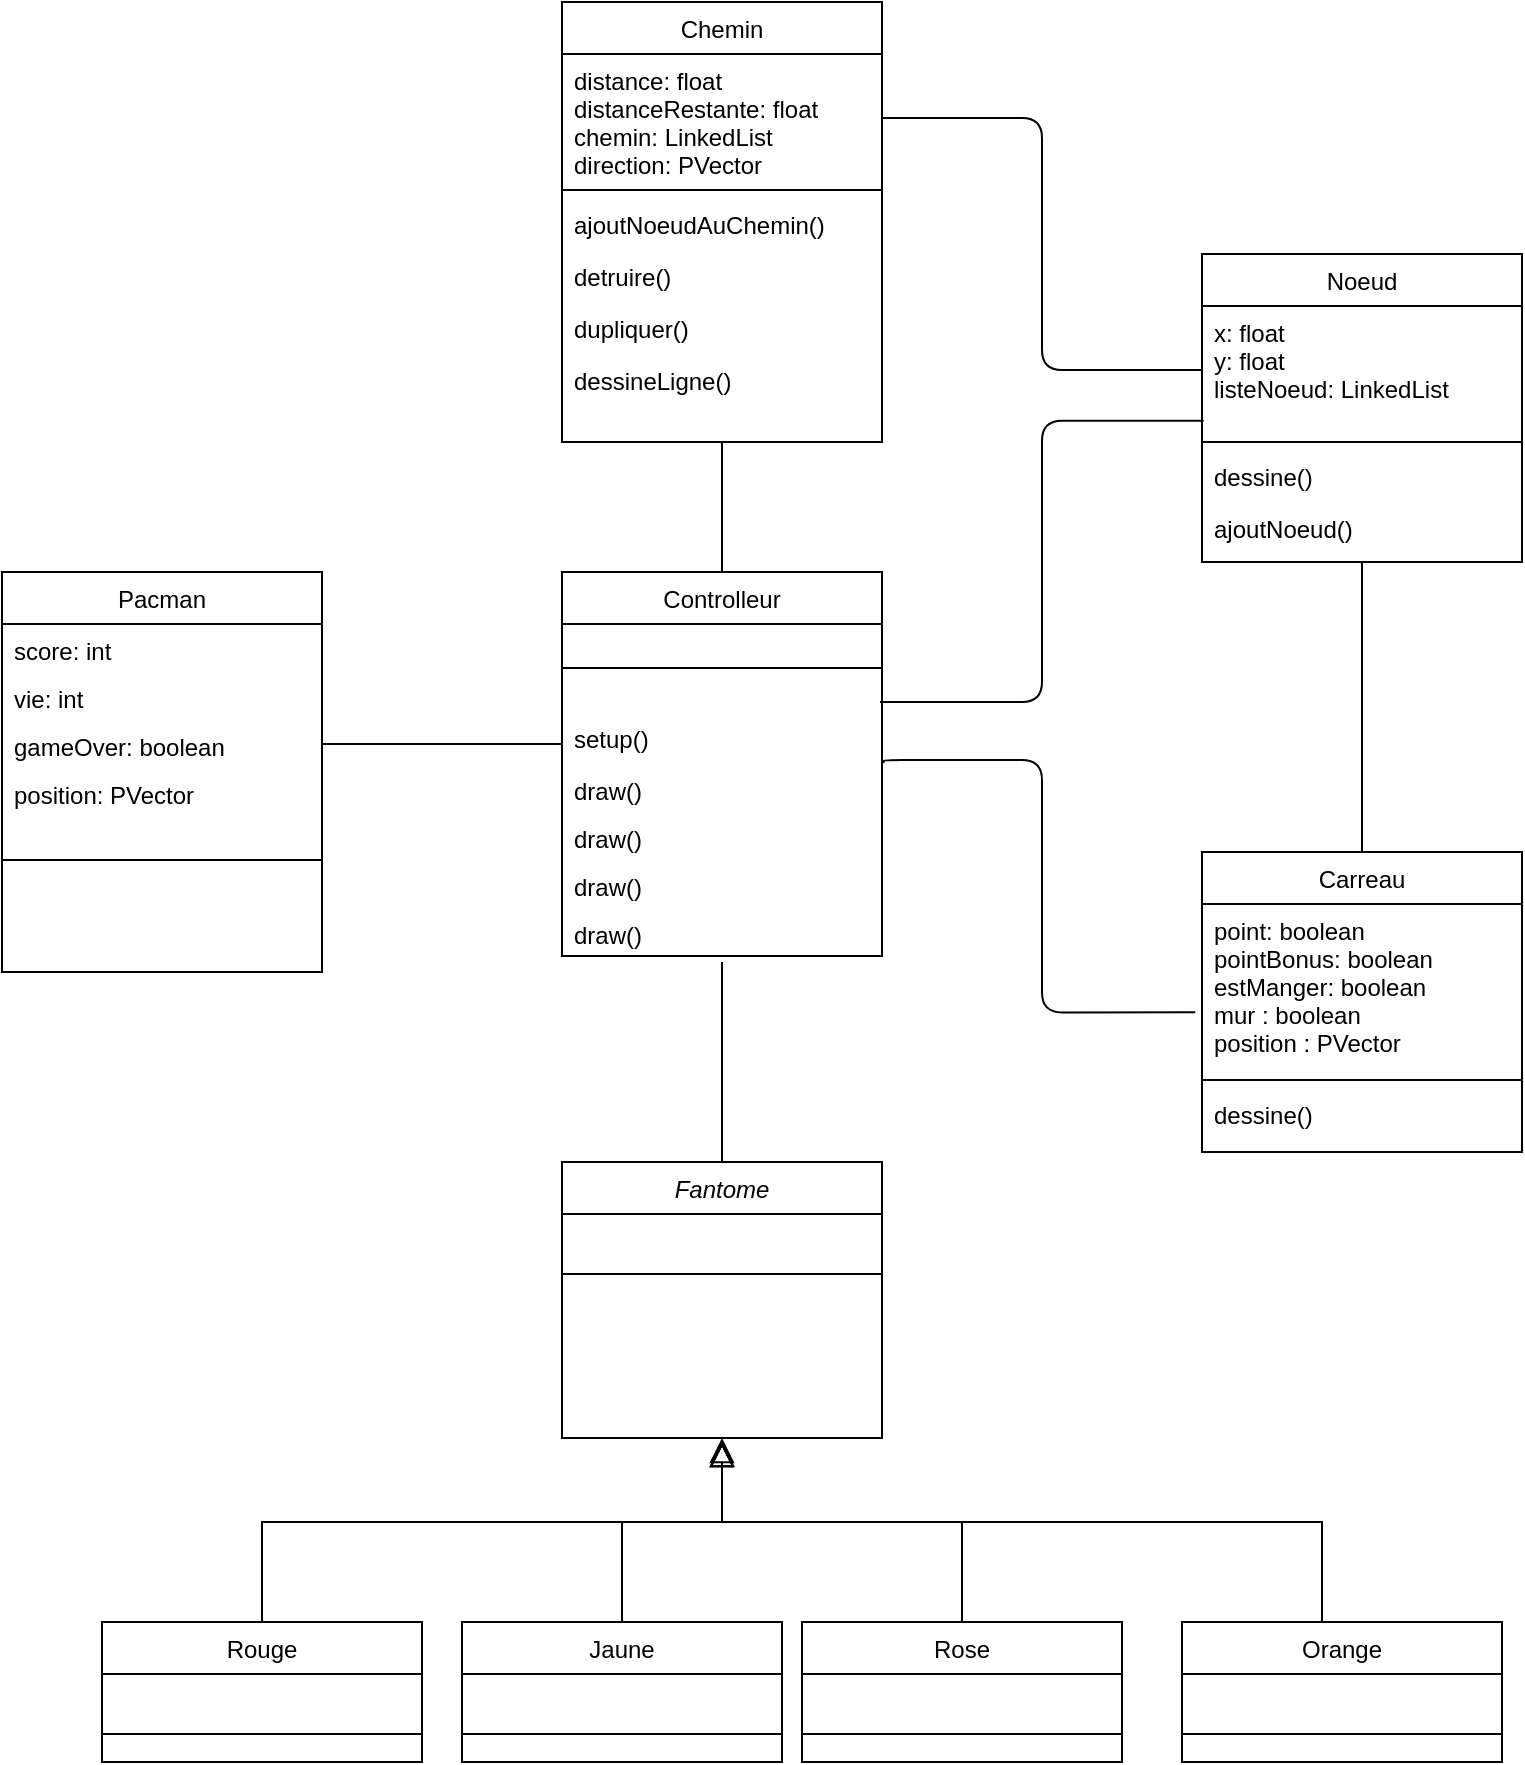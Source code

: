 <mxfile version="13.7.9" type="device"><diagram id="C5RBs43oDa-KdzZeNtuy" name="Page-1"><mxGraphModel dx="1024" dy="592" grid="1" gridSize="10" guides="1" tooltips="1" connect="1" arrows="1" fold="1" page="1" pageScale="1" pageWidth="827" pageHeight="1169" math="0" shadow="0"><root><mxCell id="WIyWlLk6GJQsqaUBKTNV-0"/><mxCell id="WIyWlLk6GJQsqaUBKTNV-1" parent="WIyWlLk6GJQsqaUBKTNV-0"/><mxCell id="8LR7gwNtV9mJ_tDJBSg_-51" value="" style="endArrow=none;html=1;edgeStyle=orthogonalEdgeStyle;strokeColor=#000000;fontColor=none;entryX=-0.021;entryY=0.645;entryDx=0;entryDy=0;exitX=0.999;exitY=-0.039;exitDx=0;exitDy=0;entryPerimeter=0;exitPerimeter=0;" parent="WIyWlLk6GJQsqaUBKTNV-1" source="8LR7gwNtV9mJ_tDJBSg_-85" target="8LR7gwNtV9mJ_tDJBSg_-32" edge="1"><mxGeometry relative="1" as="geometry"><mxPoint x="490" y="390" as="sourcePoint"/><mxPoint x="380" y="290" as="targetPoint"/><Array as="points"><mxPoint x="481" y="390"/><mxPoint x="481" y="389"/><mxPoint x="560" y="389"/><mxPoint x="560" y="515"/></Array></mxGeometry></mxCell><mxCell id="zkfFHV4jXpPFQw0GAbJ--12" value="" style="endArrow=block;endSize=10;endFill=0;shadow=0;strokeWidth=1;rounded=0;edgeStyle=elbowEdgeStyle;elbow=vertical;" parent="WIyWlLk6GJQsqaUBKTNV-1" source="zkfFHV4jXpPFQw0GAbJ--6" target="zkfFHV4jXpPFQw0GAbJ--0" edge="1"><mxGeometry width="160" relative="1" as="geometry"><mxPoint x="300" y="673" as="sourcePoint"/><mxPoint x="300" y="673" as="targetPoint"/><Array as="points"><mxPoint x="400" y="770"/><mxPoint x="450" y="774"/></Array></mxGeometry></mxCell><mxCell id="zkfFHV4jXpPFQw0GAbJ--16" value="" style="endArrow=block;endSize=10;endFill=0;shadow=0;strokeWidth=1;rounded=0;edgeStyle=elbowEdgeStyle;elbow=vertical;exitX=0.5;exitY=0;exitDx=0;exitDy=0;" parent="WIyWlLk6GJQsqaUBKTNV-1" source="zkfFHV4jXpPFQw0GAbJ--13" edge="1"><mxGeometry width="160" relative="1" as="geometry"><mxPoint x="310" y="843" as="sourcePoint"/><mxPoint x="400" y="730" as="targetPoint"/><Array as="points"><mxPoint x="370" y="770"/><mxPoint x="390" y="780"/><mxPoint x="400" y="790"/></Array></mxGeometry></mxCell><mxCell id="8LR7gwNtV9mJ_tDJBSg_-4" value="" style="endArrow=block;endSize=10;endFill=0;shadow=0;strokeWidth=1;rounded=0;edgeStyle=elbowEdgeStyle;elbow=vertical;exitX=0.5;exitY=0;exitDx=0;exitDy=0;" parent="WIyWlLk6GJQsqaUBKTNV-1" edge="1"><mxGeometry width="160" relative="1" as="geometry"><mxPoint x="700" y="820" as="sourcePoint"/><mxPoint x="400" y="730" as="targetPoint"/><Array as="points"><mxPoint x="520" y="770"/><mxPoint x="450" y="760"/><mxPoint x="460" y="770"/></Array></mxGeometry></mxCell><mxCell id="8LR7gwNtV9mJ_tDJBSg_-8" value="" style="endArrow=block;endSize=10;endFill=0;shadow=0;strokeWidth=1;rounded=0;edgeStyle=elbowEdgeStyle;elbow=vertical;exitX=0.5;exitY=0;exitDx=0;exitDy=0;" parent="WIyWlLk6GJQsqaUBKTNV-1" source="8LR7gwNtV9mJ_tDJBSg_-5" edge="1"><mxGeometry width="160" relative="1" as="geometry"><mxPoint x="360" y="830" as="sourcePoint"/><mxPoint x="400" y="730" as="targetPoint"/><Array as="points"><mxPoint x="460" y="770"/><mxPoint x="400" y="790"/><mxPoint x="410" y="800"/></Array></mxGeometry></mxCell><mxCell id="8LR7gwNtV9mJ_tDJBSg_-36" value="Chemin&#10;" style="swimlane;fontStyle=0;align=center;verticalAlign=top;childLayout=stackLayout;horizontal=1;startSize=26;horizontalStack=0;resizeParent=1;resizeLast=0;collapsible=1;marginBottom=0;rounded=0;shadow=0;strokeWidth=1;" parent="WIyWlLk6GJQsqaUBKTNV-1" vertex="1"><mxGeometry x="320" y="10" width="160" height="220" as="geometry"><mxRectangle x="550" y="140" width="160" height="26" as="alternateBounds"/></mxGeometry></mxCell><mxCell id="8LR7gwNtV9mJ_tDJBSg_-37" value="distance: float&#10;distanceRestante: float&#10;chemin: LinkedList&#10;direction: PVector" style="text;align=left;verticalAlign=top;spacingLeft=4;spacingRight=4;overflow=hidden;rotatable=0;points=[[0,0.5],[1,0.5]];portConstraint=eastwest;rounded=0;shadow=0;html=0;" parent="8LR7gwNtV9mJ_tDJBSg_-36" vertex="1"><mxGeometry y="26" width="160" height="64" as="geometry"/></mxCell><mxCell id="8LR7gwNtV9mJ_tDJBSg_-38" value="" style="line;html=1;strokeWidth=1;align=left;verticalAlign=middle;spacingTop=-1;spacingLeft=3;spacingRight=3;rotatable=0;labelPosition=right;points=[];portConstraint=eastwest;" parent="8LR7gwNtV9mJ_tDJBSg_-36" vertex="1"><mxGeometry y="90" width="160" height="8" as="geometry"/></mxCell><mxCell id="8LR7gwNtV9mJ_tDJBSg_-39" value="ajoutNoeudAuChemin()" style="text;align=left;verticalAlign=top;spacingLeft=4;spacingRight=4;overflow=hidden;rotatable=0;points=[[0,0.5],[1,0.5]];portConstraint=eastwest;" parent="8LR7gwNtV9mJ_tDJBSg_-36" vertex="1"><mxGeometry y="98" width="160" height="26" as="geometry"/></mxCell><mxCell id="8LR7gwNtV9mJ_tDJBSg_-40" value="detruire()" style="text;align=left;verticalAlign=top;spacingLeft=4;spacingRight=4;overflow=hidden;rotatable=0;points=[[0,0.5],[1,0.5]];portConstraint=eastwest;" parent="8LR7gwNtV9mJ_tDJBSg_-36" vertex="1"><mxGeometry y="124" width="160" height="26" as="geometry"/></mxCell><mxCell id="8LR7gwNtV9mJ_tDJBSg_-41" value="dupliquer()" style="text;align=left;verticalAlign=top;spacingLeft=4;spacingRight=4;overflow=hidden;rotatable=0;points=[[0,0.5],[1,0.5]];portConstraint=eastwest;" parent="8LR7gwNtV9mJ_tDJBSg_-36" vertex="1"><mxGeometry y="150" width="160" height="26" as="geometry"/></mxCell><mxCell id="8LR7gwNtV9mJ_tDJBSg_-42" value="dessineLigne()" style="text;align=left;verticalAlign=top;spacingLeft=4;spacingRight=4;overflow=hidden;rotatable=0;points=[[0,0.5],[1,0.5]];portConstraint=eastwest;" parent="8LR7gwNtV9mJ_tDJBSg_-36" vertex="1"><mxGeometry y="176" width="160" height="26" as="geometry"/></mxCell><mxCell id="8LR7gwNtV9mJ_tDJBSg_-26" value="Noeud&#10;" style="swimlane;fontStyle=0;align=center;verticalAlign=top;childLayout=stackLayout;horizontal=1;startSize=26;horizontalStack=0;resizeParent=1;resizeLast=0;collapsible=1;marginBottom=0;rounded=0;shadow=0;strokeWidth=1;" parent="WIyWlLk6GJQsqaUBKTNV-1" vertex="1"><mxGeometry x="640" y="136" width="160" height="154" as="geometry"><mxRectangle x="550" y="140" width="160" height="26" as="alternateBounds"/></mxGeometry></mxCell><mxCell id="8LR7gwNtV9mJ_tDJBSg_-27" value="x: float&#10;y: float&#10;listeNoeud: LinkedList" style="text;align=left;verticalAlign=top;spacingLeft=4;spacingRight=4;overflow=hidden;rotatable=0;points=[[0,0.5],[1,0.5]];portConstraint=eastwest;rounded=0;shadow=0;html=0;" parent="8LR7gwNtV9mJ_tDJBSg_-26" vertex="1"><mxGeometry y="26" width="160" height="64" as="geometry"/></mxCell><mxCell id="8LR7gwNtV9mJ_tDJBSg_-28" value="" style="line;html=1;strokeWidth=1;align=left;verticalAlign=middle;spacingTop=-1;spacingLeft=3;spacingRight=3;rotatable=0;labelPosition=right;points=[];portConstraint=eastwest;" parent="8LR7gwNtV9mJ_tDJBSg_-26" vertex="1"><mxGeometry y="90" width="160" height="8" as="geometry"/></mxCell><mxCell id="8LR7gwNtV9mJ_tDJBSg_-29" value="dessine()&#10;" style="text;align=left;verticalAlign=top;spacingLeft=4;spacingRight=4;overflow=hidden;rotatable=0;points=[[0,0.5],[1,0.5]];portConstraint=eastwest;" parent="8LR7gwNtV9mJ_tDJBSg_-26" vertex="1"><mxGeometry y="98" width="160" height="26" as="geometry"/></mxCell><mxCell id="8LR7gwNtV9mJ_tDJBSg_-30" value="ajoutNoeud()&#10;" style="text;align=left;verticalAlign=top;spacingLeft=4;spacingRight=4;overflow=hidden;rotatable=0;points=[[0,0.5],[1,0.5]];portConstraint=eastwest;" parent="8LR7gwNtV9mJ_tDJBSg_-26" vertex="1"><mxGeometry y="124" width="160" height="26" as="geometry"/></mxCell><mxCell id="8LR7gwNtV9mJ_tDJBSg_-55" value="" style="endArrow=none;html=1;edgeStyle=orthogonalEdgeStyle;strokeColor=#000000;fontColor=none;entryX=0.005;entryY=0.897;entryDx=0;entryDy=0;entryPerimeter=0;" parent="WIyWlLk6GJQsqaUBKTNV-1" target="8LR7gwNtV9mJ_tDJBSg_-27" edge="1"><mxGeometry relative="1" as="geometry"><mxPoint x="479" y="360" as="sourcePoint"/><mxPoint x="640" y="360" as="targetPoint"/><Array as="points"><mxPoint x="560" y="360"/><mxPoint x="560" y="219"/></Array></mxGeometry></mxCell><mxCell id="8LR7gwNtV9mJ_tDJBSg_-58" value="" style="endArrow=none;html=1;edgeStyle=orthogonalEdgeStyle;strokeColor=#000000;fontColor=none;exitX=0.5;exitY=1;exitDx=0;exitDy=0;entryX=0.5;entryY=0;entryDx=0;entryDy=0;" parent="WIyWlLk6GJQsqaUBKTNV-1" target="zkfFHV4jXpPFQw0GAbJ--0" edge="1"><mxGeometry relative="1" as="geometry"><mxPoint x="400" y="597" as="sourcePoint"/><mxPoint x="360" y="640" as="targetPoint"/></mxGeometry></mxCell><mxCell id="8LR7gwNtV9mJ_tDJBSg_-61" value="" style="endArrow=none;html=1;edgeStyle=orthogonalEdgeStyle;strokeColor=#000000;fontColor=none;entryX=0;entryY=0.5;entryDx=0;entryDy=0;" parent="WIyWlLk6GJQsqaUBKTNV-1" source="8LR7gwNtV9mJ_tDJBSg_-37" target="8LR7gwNtV9mJ_tDJBSg_-27" edge="1"><mxGeometry relative="1" as="geometry"><mxPoint x="560" y="130" as="sourcePoint"/><mxPoint x="720" y="130" as="targetPoint"/></mxGeometry></mxCell><mxCell id="8LR7gwNtV9mJ_tDJBSg_-66" value="" style="endArrow=none;html=1;edgeStyle=orthogonalEdgeStyle;strokeColor=#000000;fontColor=none;exitX=0.5;exitY=1;exitDx=0;exitDy=0;entryX=0.5;entryY=0;entryDx=0;entryDy=0;" parent="WIyWlLk6GJQsqaUBKTNV-1" source="8LR7gwNtV9mJ_tDJBSg_-36" target="8LR7gwNtV9mJ_tDJBSg_-18" edge="1"><mxGeometry relative="1" as="geometry"><mxPoint x="290" y="280" as="sourcePoint"/><mxPoint x="400" y="270" as="targetPoint"/></mxGeometry></mxCell><mxCell id="8LR7gwNtV9mJ_tDJBSg_-31" value="Carreau&#10;" style="swimlane;fontStyle=0;align=center;verticalAlign=top;childLayout=stackLayout;horizontal=1;startSize=26;horizontalStack=0;resizeParent=1;resizeLast=0;collapsible=1;marginBottom=0;rounded=0;shadow=0;strokeWidth=1;" parent="WIyWlLk6GJQsqaUBKTNV-1" vertex="1"><mxGeometry x="640" y="435" width="160" height="150" as="geometry"><mxRectangle x="550" y="140" width="160" height="26" as="alternateBounds"/></mxGeometry></mxCell><mxCell id="8LR7gwNtV9mJ_tDJBSg_-32" value="point: boolean&#10;pointBonus: boolean&#10;estManger: boolean&#10;mur : boolean&#10;position : PVector" style="text;align=left;verticalAlign=top;spacingLeft=4;spacingRight=4;overflow=hidden;rotatable=0;points=[[0,0.5],[1,0.5]];portConstraint=eastwest;rounded=0;shadow=0;html=0;" parent="8LR7gwNtV9mJ_tDJBSg_-31" vertex="1"><mxGeometry y="26" width="160" height="84" as="geometry"/></mxCell><mxCell id="8LR7gwNtV9mJ_tDJBSg_-33" value="" style="line;html=1;strokeWidth=1;align=left;verticalAlign=middle;spacingTop=-1;spacingLeft=3;spacingRight=3;rotatable=0;labelPosition=right;points=[];portConstraint=eastwest;" parent="8LR7gwNtV9mJ_tDJBSg_-31" vertex="1"><mxGeometry y="110" width="160" height="8" as="geometry"/></mxCell><mxCell id="8LR7gwNtV9mJ_tDJBSg_-34" value="dessine()&#10;" style="text;align=left;verticalAlign=top;spacingLeft=4;spacingRight=4;overflow=hidden;rotatable=0;points=[[0,0.5],[1,0.5]];portConstraint=eastwest;" parent="8LR7gwNtV9mJ_tDJBSg_-31" vertex="1"><mxGeometry y="118" width="160" height="26" as="geometry"/></mxCell><mxCell id="8LR7gwNtV9mJ_tDJBSg_-70" value="" style="endArrow=none;html=1;edgeStyle=orthogonalEdgeStyle;strokeColor=#000000;fontColor=none;entryX=0.5;entryY=0;entryDx=0;entryDy=0;exitX=0.5;exitY=1;exitDx=0;exitDy=0;" parent="WIyWlLk6GJQsqaUBKTNV-1" source="8LR7gwNtV9mJ_tDJBSg_-26" target="8LR7gwNtV9mJ_tDJBSg_-31" edge="1"><mxGeometry relative="1" as="geometry"><mxPoint x="380" y="310" as="sourcePoint"/><mxPoint x="540" y="310" as="targetPoint"/></mxGeometry></mxCell><mxCell id="8LR7gwNtV9mJ_tDJBSg_-18" value="Controlleur&#10;" style="swimlane;fontStyle=0;align=center;verticalAlign=top;childLayout=stackLayout;horizontal=1;startSize=26;horizontalStack=0;resizeParent=1;resizeLast=0;collapsible=1;marginBottom=0;rounded=0;shadow=0;strokeWidth=1;" parent="WIyWlLk6GJQsqaUBKTNV-1" vertex="1"><mxGeometry x="320" y="295" width="160" height="192" as="geometry"><mxRectangle x="550" y="140" width="160" height="26" as="alternateBounds"/></mxGeometry></mxCell><mxCell id="8LR7gwNtV9mJ_tDJBSg_-23" value="" style="line;html=1;strokeWidth=1;align=left;verticalAlign=middle;spacingTop=-1;spacingLeft=3;spacingRight=3;rotatable=0;labelPosition=right;points=[];portConstraint=eastwest;" parent="8LR7gwNtV9mJ_tDJBSg_-18" vertex="1"><mxGeometry y="26" width="160" height="44" as="geometry"/></mxCell><mxCell id="8LR7gwNtV9mJ_tDJBSg_-24" value="setup()&#10;" style="text;align=left;verticalAlign=top;spacingLeft=4;spacingRight=4;overflow=hidden;rotatable=0;points=[[0,0.5],[1,0.5]];portConstraint=eastwest;" parent="8LR7gwNtV9mJ_tDJBSg_-18" vertex="1"><mxGeometry y="70" width="160" height="26" as="geometry"/></mxCell><mxCell id="8LR7gwNtV9mJ_tDJBSg_-85" value="draw()" style="text;align=left;verticalAlign=top;spacingLeft=4;spacingRight=4;overflow=hidden;rotatable=0;points=[[0,0.5],[1,0.5]];portConstraint=eastwest;" parent="8LR7gwNtV9mJ_tDJBSg_-18" vertex="1"><mxGeometry y="96" width="160" height="24" as="geometry"/></mxCell><mxCell id="8LR7gwNtV9mJ_tDJBSg_-25" value="draw()" style="text;align=left;verticalAlign=top;spacingLeft=4;spacingRight=4;overflow=hidden;rotatable=0;points=[[0,0.5],[1,0.5]];portConstraint=eastwest;" parent="8LR7gwNtV9mJ_tDJBSg_-18" vertex="1"><mxGeometry y="120" width="160" height="24" as="geometry"/></mxCell><mxCell id="8LR7gwNtV9mJ_tDJBSg_-93" value="draw()" style="text;align=left;verticalAlign=top;spacingLeft=4;spacingRight=4;overflow=hidden;rotatable=0;points=[[0,0.5],[1,0.5]];portConstraint=eastwest;" parent="8LR7gwNtV9mJ_tDJBSg_-18" vertex="1"><mxGeometry y="144" width="160" height="24" as="geometry"/></mxCell><mxCell id="8LR7gwNtV9mJ_tDJBSg_-92" value="draw()" style="text;align=left;verticalAlign=top;spacingLeft=4;spacingRight=4;overflow=hidden;rotatable=0;points=[[0,0.5],[1,0.5]];portConstraint=eastwest;" parent="8LR7gwNtV9mJ_tDJBSg_-18" vertex="1"><mxGeometry y="168" width="160" height="24" as="geometry"/></mxCell><mxCell id="8LR7gwNtV9mJ_tDJBSg_-74" value="Pacman&#10;" style="swimlane;fontStyle=0;align=center;verticalAlign=top;childLayout=stackLayout;horizontal=1;startSize=26;horizontalStack=0;resizeParent=1;resizeLast=0;collapsible=1;marginBottom=0;rounded=0;shadow=0;strokeWidth=1;" parent="WIyWlLk6GJQsqaUBKTNV-1" vertex="1"><mxGeometry x="40" y="295" width="160" height="200" as="geometry"><mxRectangle x="550" y="140" width="160" height="26" as="alternateBounds"/></mxGeometry></mxCell><mxCell id="8LR7gwNtV9mJ_tDJBSg_-83" value="score: int&#10;&#10;" style="text;align=left;verticalAlign=top;spacingLeft=4;spacingRight=4;overflow=hidden;rotatable=0;points=[[0,0.5],[1,0.5]];portConstraint=eastwest;rounded=0;shadow=0;html=0;" parent="8LR7gwNtV9mJ_tDJBSg_-74" vertex="1"><mxGeometry y="26" width="160" height="24" as="geometry"/></mxCell><mxCell id="8LR7gwNtV9mJ_tDJBSg_-84" value="vie: int&#10;&#10;" style="text;align=left;verticalAlign=top;spacingLeft=4;spacingRight=4;overflow=hidden;rotatable=0;points=[[0,0.5],[1,0.5]];portConstraint=eastwest;rounded=0;shadow=0;html=0;" parent="8LR7gwNtV9mJ_tDJBSg_-74" vertex="1"><mxGeometry y="50" width="160" height="24" as="geometry"/></mxCell><mxCell id="8LR7gwNtV9mJ_tDJBSg_-86" value="gameOver: boolean&#10;&#10;" style="text;align=left;verticalAlign=top;spacingLeft=4;spacingRight=4;overflow=hidden;rotatable=0;points=[[0,0.5],[1,0.5]];portConstraint=eastwest;rounded=0;shadow=0;html=0;" parent="8LR7gwNtV9mJ_tDJBSg_-74" vertex="1"><mxGeometry y="74" width="160" height="24" as="geometry"/></mxCell><mxCell id="8LR7gwNtV9mJ_tDJBSg_-87" value="position: PVector&#10;&#10;" style="text;align=left;verticalAlign=top;spacingLeft=4;spacingRight=4;overflow=hidden;rotatable=0;points=[[0,0.5],[1,0.5]];portConstraint=eastwest;rounded=0;shadow=0;html=0;" parent="8LR7gwNtV9mJ_tDJBSg_-74" vertex="1"><mxGeometry y="98" width="160" height="24" as="geometry"/></mxCell><mxCell id="8LR7gwNtV9mJ_tDJBSg_-88" value="" style="line;html=1;strokeWidth=1;align=left;verticalAlign=middle;spacingTop=-1;spacingLeft=3;spacingRight=3;rotatable=0;labelPosition=right;points=[];portConstraint=eastwest;" parent="8LR7gwNtV9mJ_tDJBSg_-74" vertex="1"><mxGeometry y="122" width="160" height="44" as="geometry"/></mxCell><mxCell id="8LR7gwNtV9mJ_tDJBSg_-89" value="" style="endArrow=none;html=1;edgeStyle=orthogonalEdgeStyle;strokeColor=#000000;fontColor=none;exitX=1;exitY=0.5;exitDx=0;exitDy=0;" parent="WIyWlLk6GJQsqaUBKTNV-1" source="8LR7gwNtV9mJ_tDJBSg_-86" edge="1"><mxGeometry relative="1" as="geometry"><mxPoint x="380" y="410" as="sourcePoint"/><mxPoint x="320" y="381" as="targetPoint"/></mxGeometry></mxCell><mxCell id="zkfFHV4jXpPFQw0GAbJ--0" value="Fantome&#10;" style="swimlane;fontStyle=2;align=center;verticalAlign=top;childLayout=stackLayout;horizontal=1;startSize=26;horizontalStack=0;resizeParent=1;resizeLast=0;collapsible=1;marginBottom=0;rounded=0;shadow=0;strokeWidth=1;" parent="WIyWlLk6GJQsqaUBKTNV-1" vertex="1"><mxGeometry x="320" y="590" width="160" height="138" as="geometry"><mxRectangle x="220" y="120" width="160" height="26" as="alternateBounds"/></mxGeometry></mxCell><mxCell id="zkfFHV4jXpPFQw0GAbJ--2" value="  " style="text;align=left;verticalAlign=top;spacingLeft=4;spacingRight=4;overflow=hidden;rotatable=0;points=[[0,0.5],[1,0.5]];portConstraint=eastwest;rounded=0;shadow=0;html=0;" parent="zkfFHV4jXpPFQw0GAbJ--0" vertex="1"><mxGeometry y="26" width="160" height="26" as="geometry"/></mxCell><mxCell id="zkfFHV4jXpPFQw0GAbJ--4" value="" style="line;html=1;strokeWidth=1;align=left;verticalAlign=middle;spacingTop=-1;spacingLeft=3;spacingRight=3;rotatable=0;labelPosition=right;points=[];portConstraint=eastwest;" parent="zkfFHV4jXpPFQw0GAbJ--0" vertex="1"><mxGeometry y="52" width="160" height="8" as="geometry"/></mxCell><mxCell id="zkfFHV4jXpPFQw0GAbJ--13" value="Jaune&#10;" style="swimlane;fontStyle=0;align=center;verticalAlign=top;childLayout=stackLayout;horizontal=1;startSize=26;horizontalStack=0;resizeParent=1;resizeLast=0;collapsible=1;marginBottom=0;rounded=0;shadow=0;strokeWidth=1;" parent="WIyWlLk6GJQsqaUBKTNV-1" vertex="1"><mxGeometry x="270" y="820" width="160" height="70" as="geometry"><mxRectangle x="340" y="380" width="170" height="26" as="alternateBounds"/></mxGeometry></mxCell><mxCell id="zkfFHV4jXpPFQw0GAbJ--14" value=" " style="text;align=left;verticalAlign=top;spacingLeft=4;spacingRight=4;overflow=hidden;rotatable=0;points=[[0,0.5],[1,0.5]];portConstraint=eastwest;" parent="zkfFHV4jXpPFQw0GAbJ--13" vertex="1"><mxGeometry y="26" width="160" height="26" as="geometry"/></mxCell><mxCell id="zkfFHV4jXpPFQw0GAbJ--15" value="" style="line;html=1;strokeWidth=1;align=left;verticalAlign=middle;spacingTop=-1;spacingLeft=3;spacingRight=3;rotatable=0;labelPosition=right;points=[];portConstraint=eastwest;" parent="zkfFHV4jXpPFQw0GAbJ--13" vertex="1"><mxGeometry y="52" width="160" height="8" as="geometry"/></mxCell><mxCell id="8LR7gwNtV9mJ_tDJBSg_-5" value="Rose&#10;" style="swimlane;fontStyle=0;align=center;verticalAlign=top;childLayout=stackLayout;horizontal=1;startSize=26;horizontalStack=0;resizeParent=1;resizeLast=0;collapsible=1;marginBottom=0;rounded=0;shadow=0;strokeWidth=1;" parent="WIyWlLk6GJQsqaUBKTNV-1" vertex="1"><mxGeometry x="440" y="820" width="160" height="70" as="geometry"><mxRectangle x="340" y="380" width="170" height="26" as="alternateBounds"/></mxGeometry></mxCell><mxCell id="8LR7gwNtV9mJ_tDJBSg_-6" value=" " style="text;align=left;verticalAlign=top;spacingLeft=4;spacingRight=4;overflow=hidden;rotatable=0;points=[[0,0.5],[1,0.5]];portConstraint=eastwest;" parent="8LR7gwNtV9mJ_tDJBSg_-5" vertex="1"><mxGeometry y="26" width="160" height="26" as="geometry"/></mxCell><mxCell id="8LR7gwNtV9mJ_tDJBSg_-7" value="" style="line;html=1;strokeWidth=1;align=left;verticalAlign=middle;spacingTop=-1;spacingLeft=3;spacingRight=3;rotatable=0;labelPosition=right;points=[];portConstraint=eastwest;" parent="8LR7gwNtV9mJ_tDJBSg_-5" vertex="1"><mxGeometry y="52" width="160" height="8" as="geometry"/></mxCell><mxCell id="zkfFHV4jXpPFQw0GAbJ--6" value="Rouge" style="swimlane;fontStyle=0;align=center;verticalAlign=top;childLayout=stackLayout;horizontal=1;startSize=26;horizontalStack=0;resizeParent=1;resizeLast=0;collapsible=1;marginBottom=0;rounded=0;shadow=0;strokeWidth=1;" parent="WIyWlLk6GJQsqaUBKTNV-1" vertex="1"><mxGeometry x="90" y="820" width="160" height="70" as="geometry"><mxRectangle x="130" y="380" width="160" height="26" as="alternateBounds"/></mxGeometry></mxCell><mxCell id="zkfFHV4jXpPFQw0GAbJ--7" value="   &#10;" style="text;align=left;verticalAlign=top;spacingLeft=4;spacingRight=4;overflow=hidden;rotatable=0;points=[[0,0.5],[1,0.5]];portConstraint=eastwest;" parent="zkfFHV4jXpPFQw0GAbJ--6" vertex="1"><mxGeometry y="26" width="160" height="26" as="geometry"/></mxCell><mxCell id="zkfFHV4jXpPFQw0GAbJ--9" value="" style="line;html=1;strokeWidth=1;align=left;verticalAlign=middle;spacingTop=-1;spacingLeft=3;spacingRight=3;rotatable=0;labelPosition=right;points=[];portConstraint=eastwest;" parent="zkfFHV4jXpPFQw0GAbJ--6" vertex="1"><mxGeometry y="52" width="160" height="8" as="geometry"/></mxCell><mxCell id="AwheeXD-gL84L-bAGR3o-14" value="" style="endArrow=none;html=1;edgeStyle=orthogonalEdgeStyle;exitX=0.5;exitY=1.125;exitDx=0;exitDy=0;exitPerimeter=0;entryX=0.5;entryY=0;entryDx=0;entryDy=0;" parent="WIyWlLk6GJQsqaUBKTNV-1" source="8LR7gwNtV9mJ_tDJBSg_-92" target="zkfFHV4jXpPFQw0GAbJ--0" edge="1"><mxGeometry relative="1" as="geometry"><mxPoint x="290" y="730" as="sourcePoint"/><mxPoint x="450" y="730" as="targetPoint"/><Array as="points"><mxPoint x="400" y="520"/><mxPoint x="400" y="520"/></Array></mxGeometry></mxCell><mxCell id="8LR7gwNtV9mJ_tDJBSg_-0" value="Orange" style="swimlane;fontStyle=0;align=center;verticalAlign=top;childLayout=stackLayout;horizontal=1;startSize=26;horizontalStack=0;resizeParent=1;resizeLast=0;collapsible=1;marginBottom=0;rounded=0;shadow=0;strokeWidth=1;" parent="WIyWlLk6GJQsqaUBKTNV-1" vertex="1"><mxGeometry x="630" y="820" width="160" height="70" as="geometry"><mxRectangle x="340" y="380" width="170" height="26" as="alternateBounds"/></mxGeometry></mxCell><mxCell id="8LR7gwNtV9mJ_tDJBSg_-1" value=" " style="text;align=left;verticalAlign=top;spacingLeft=4;spacingRight=4;overflow=hidden;rotatable=0;points=[[0,0.5],[1,0.5]];portConstraint=eastwest;" parent="8LR7gwNtV9mJ_tDJBSg_-0" vertex="1"><mxGeometry y="26" width="160" height="26" as="geometry"/></mxCell><mxCell id="8LR7gwNtV9mJ_tDJBSg_-2" value="" style="line;html=1;strokeWidth=1;align=left;verticalAlign=middle;spacingTop=-1;spacingLeft=3;spacingRight=3;rotatable=0;labelPosition=right;points=[];portConstraint=eastwest;" parent="8LR7gwNtV9mJ_tDJBSg_-0" vertex="1"><mxGeometry y="52" width="160" height="8" as="geometry"/></mxCell></root></mxGraphModel></diagram></mxfile>